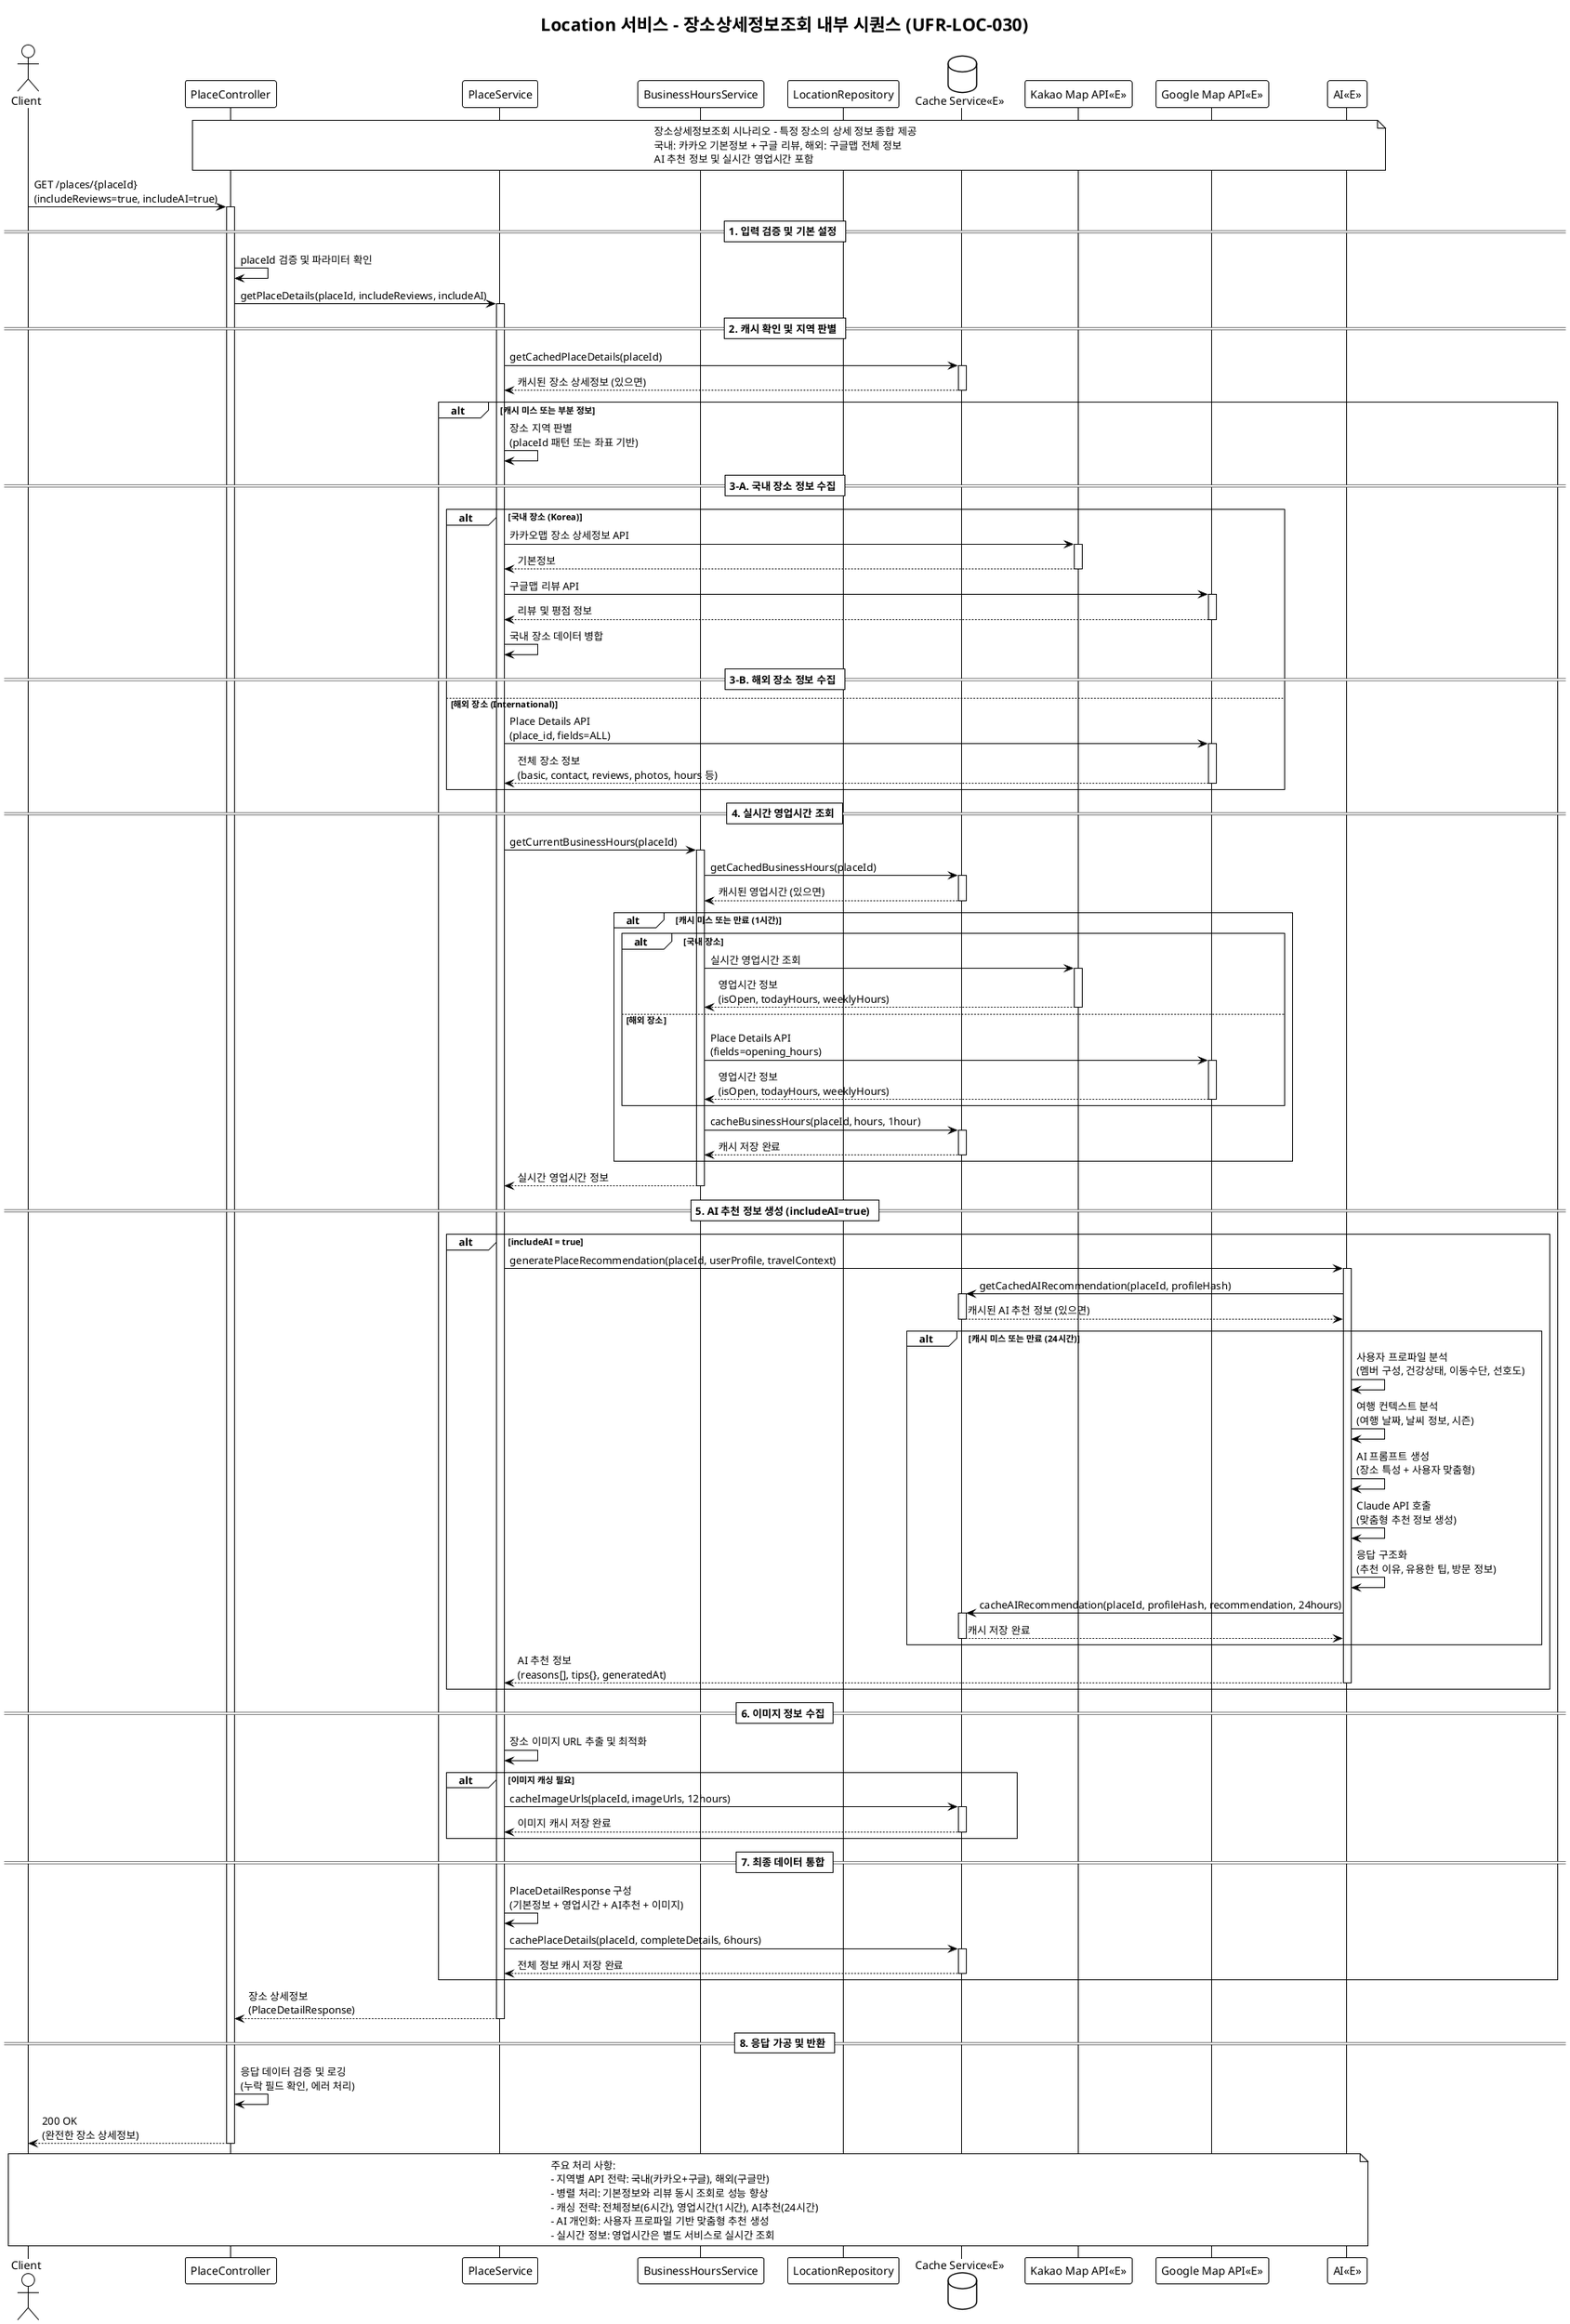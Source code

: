 @startuml
!theme mono

title Location 서비스 - 장소상세정보조회 내부 시퀀스 (UFR-LOC-030)

actor Client
participant PlaceController
participant PlaceService
participant BusinessHoursService
participant LocationRepository
database "Cache Service<<E>>" as Cache
participant "Kakao Map API<<E>>" as KakaoMapAPI
participant "Google Map API<<E>>" as GoogleMapAPI
participant "AI<<E>>" as AIService

note over PlaceController, AIService
  장소상세정보조회 시나리오 - 특정 장소의 상세 정보 종합 제공
  국내: 카카오 기본정보 + 구글 리뷰, 해외: 구글맵 전체 정보
  AI 추천 정보 및 실시간 영업시간 포함
end note

Client -> PlaceController: GET /places/{placeId}\n(includeReviews=true, includeAI=true)

activate PlaceController

== 1. 입력 검증 및 기본 설정 ==
PlaceController -> PlaceController: placeId 검증 및 파라미터 확인

PlaceController -> PlaceService: getPlaceDetails(placeId, includeReviews, includeAI)
activate PlaceService

== 2. 캐시 확인 및 지역 판별 ==
PlaceService -> Cache: getCachedPlaceDetails(placeId)
activate Cache
Cache --> PlaceService: 캐시된 장소 상세정보 (있으면)
deactivate Cache

alt 캐시 미스 또는 부분 정보
  PlaceService -> PlaceService: 장소 지역 판별\n(placeId 패턴 또는 좌표 기반)
  
  == 3-A. 국내 장소 정보 수집 ==
  alt 국내 장소 (Korea)
    PlaceService -> KakaoMapAPI: 카카오맵 장소 상세정보 API
    activate KakaoMapAPI
    KakaoMapAPI --> PlaceService: 기본정보
    deactivate KakaoMapAPI
    
    PlaceService -> GoogleMapAPI: 구글맵 리뷰 API
    activate GoogleMapAPI
    GoogleMapAPI --> PlaceService: 리뷰 및 평점 정보
    deactivate GoogleMapAPI
    
    PlaceService -> PlaceService: 국내 장소 데이터 병합
    
  == 3-B. 해외 장소 정보 수집 ==
  else 해외 장소 (International)
    PlaceService -> GoogleMapAPI: Place Details API\n(place_id, fields=ALL)
    activate GoogleMapAPI
    GoogleMapAPI --> PlaceService: 전체 장소 정보\n(basic, contact, reviews, photos, hours 등)
    deactivate GoogleMapAPI
  end
  
  == 4. 실시간 영업시간 조회 ==
  PlaceService -> BusinessHoursService: getCurrentBusinessHours(placeId)
  activate BusinessHoursService
  
  BusinessHoursService -> Cache: getCachedBusinessHours(placeId)
  activate Cache
  Cache --> BusinessHoursService: 캐시된 영업시간 (있으면)
  deactivate Cache
  
  alt 캐시 미스 또는 만료 (1시간)
    alt 국내 장소
      BusinessHoursService -> KakaoMapAPI: 실시간 영업시간 조회
      activate KakaoMapAPI
      KakaoMapAPI --> BusinessHoursService: 영업시간 정보\n(isOpen, todayHours, weeklyHours)
      deactivate KakaoMapAPI
    else 해외 장소
      BusinessHoursService -> GoogleMapAPI: Place Details API\n(fields=opening_hours)
      activate GoogleMapAPI
      GoogleMapAPI --> BusinessHoursService: 영업시간 정보\n(isOpen, todayHours, weeklyHours)
      deactivate GoogleMapAPI
    end
    
    BusinessHoursService -> Cache: cacheBusinessHours(placeId, hours, 1hour)
    activate Cache
    Cache --> BusinessHoursService: 캐시 저장 완료
    deactivate Cache
  end
  
  BusinessHoursService --> PlaceService: 실시간 영업시간 정보
  deactivate BusinessHoursService
  
  == 5. AI 추천 정보 생성 (includeAI=true) ==
  alt includeAI = true
    PlaceService -> AIService: generatePlaceRecommendation(placeId, userProfile, travelContext)
    activate AIService
    
    AIService -> Cache: getCachedAIRecommendation(placeId, profileHash)
    activate Cache
    Cache --> AIService: 캐시된 AI 추천 정보 (있으면)
    deactivate Cache
    
    alt 캐시 미스 또는 만료 (24시간)
      AIService -> AIService: 사용자 프로파일 분석\n(멤버 구성, 건강상태, 이동수단, 선호도)
      
      AIService -> AIService: 여행 컨텍스트 분석\n(여행 날짜, 날씨 정보, 시즌)
      
      AIService -> AIService: AI 프롬프트 생성\n(장소 특성 + 사용자 맞춤형)
      
      AIService -> AIService: Claude API 호출\n(맞춤형 추천 정보 생성)
      
      AIService -> AIService: 응답 구조화\n(추천 이유, 유용한 팁, 방문 정보)
      
      AIService -> Cache: cacheAIRecommendation(placeId, profileHash, recommendation, 24hours)
      activate Cache
      Cache --> AIService: 캐시 저장 완료
      deactivate Cache
    end
    
    AIService --> PlaceService: AI 추천 정보\n(reasons[], tips{}, generatedAt)
    deactivate AIService
  end
  
  == 6. 이미지 정보 수집 ==
  PlaceService -> PlaceService: 장소 이미지 URL 추출 및 최적화
  
  alt 이미지 캐싱 필요
    PlaceService -> Cache: cacheImageUrls(placeId, imageUrls, 12hours)
    activate Cache
    Cache --> PlaceService: 이미지 캐시 저장 완료
    deactivate Cache
  end
  
  == 7. 최종 데이터 통합 ==
  PlaceService -> PlaceService: PlaceDetailResponse 구성\n(기본정보 + 영업시간 + AI추천 + 이미지)
  
  PlaceService -> Cache: cachePlaceDetails(placeId, completeDetails, 6hours)
  activate Cache
  Cache --> PlaceService: 전체 정보 캐시 저장 완료
  deactivate Cache
end

PlaceService --> PlaceController: 장소 상세정보\n(PlaceDetailResponse)
deactivate PlaceService

== 8. 응답 가공 및 반환 ==
PlaceController -> PlaceController: 응답 데이터 검증 및 로깅\n(누락 필드 확인, 에러 처리)

PlaceController --> Client: 200 OK\n(완전한 장소 상세정보)
deactivate PlaceController

note over Client, AIService
  주요 처리 사항:
  - 지역별 API 전략: 국내(카카오+구글), 해외(구글만)
  - 병렬 처리: 기본정보와 리뷰 동시 조회로 성능 향상
  - 캐싱 전략: 전체정보(6시간), 영업시간(1시간), AI추천(24시간)
  - AI 개인화: 사용자 프로파일 기반 맞춤형 추천 생성
  - 실시간 정보: 영업시간은 별도 서비스로 실시간 조회
end note

@enduml